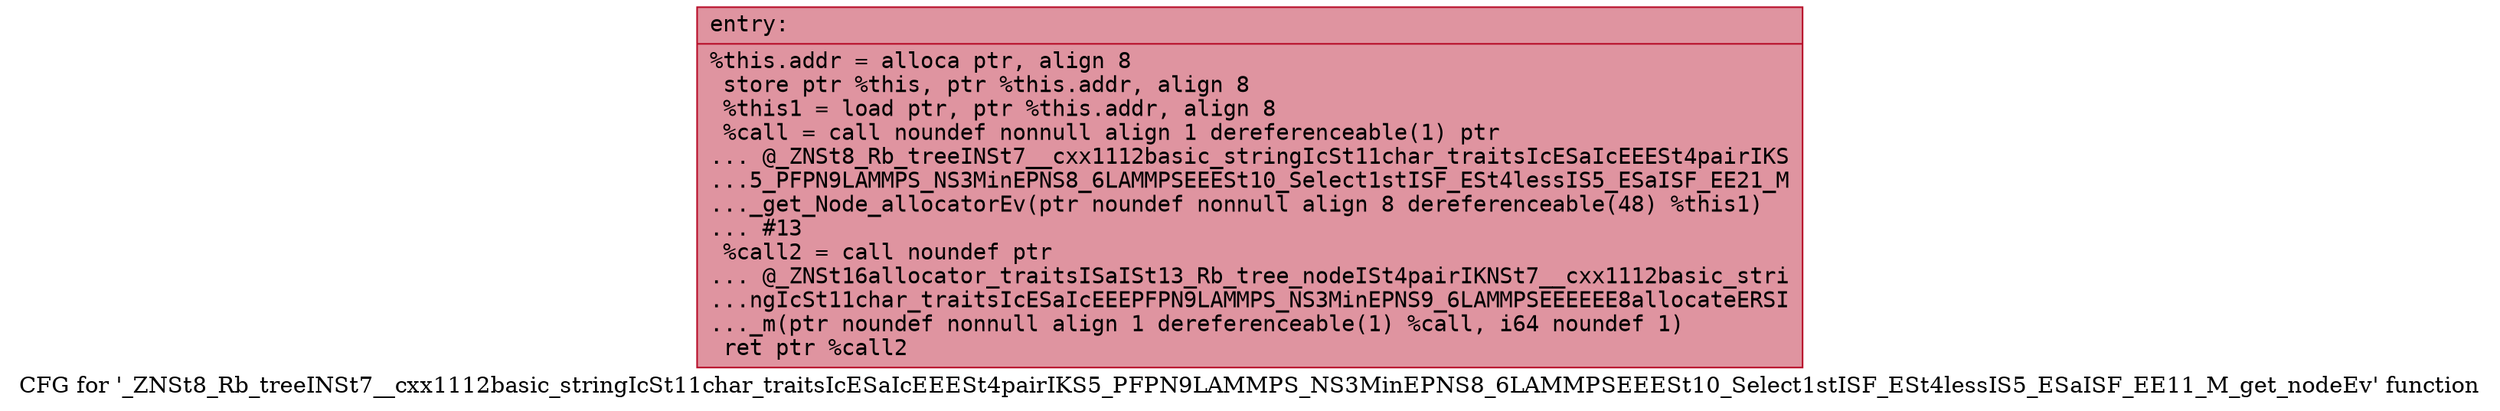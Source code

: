 digraph "CFG for '_ZNSt8_Rb_treeINSt7__cxx1112basic_stringIcSt11char_traitsIcESaIcEEESt4pairIKS5_PFPN9LAMMPS_NS3MinEPNS8_6LAMMPSEEESt10_Select1stISF_ESt4lessIS5_ESaISF_EE11_M_get_nodeEv' function" {
	label="CFG for '_ZNSt8_Rb_treeINSt7__cxx1112basic_stringIcSt11char_traitsIcESaIcEEESt4pairIKS5_PFPN9LAMMPS_NS3MinEPNS8_6LAMMPSEEESt10_Select1stISF_ESt4lessIS5_ESaISF_EE11_M_get_nodeEv' function";

	Node0x55ee2720e830 [shape=record,color="#b70d28ff", style=filled, fillcolor="#b70d2870" fontname="Courier",label="{entry:\l|  %this.addr = alloca ptr, align 8\l  store ptr %this, ptr %this.addr, align 8\l  %this1 = load ptr, ptr %this.addr, align 8\l  %call = call noundef nonnull align 1 dereferenceable(1) ptr\l... @_ZNSt8_Rb_treeINSt7__cxx1112basic_stringIcSt11char_traitsIcESaIcEEESt4pairIKS\l...5_PFPN9LAMMPS_NS3MinEPNS8_6LAMMPSEEESt10_Select1stISF_ESt4lessIS5_ESaISF_EE21_M\l..._get_Node_allocatorEv(ptr noundef nonnull align 8 dereferenceable(48) %this1)\l... #13\l  %call2 = call noundef ptr\l... @_ZNSt16allocator_traitsISaISt13_Rb_tree_nodeISt4pairIKNSt7__cxx1112basic_stri\l...ngIcSt11char_traitsIcESaIcEEEPFPN9LAMMPS_NS3MinEPNS9_6LAMMPSEEEEEE8allocateERSI\l..._m(ptr noundef nonnull align 1 dereferenceable(1) %call, i64 noundef 1)\l  ret ptr %call2\l}"];
}

